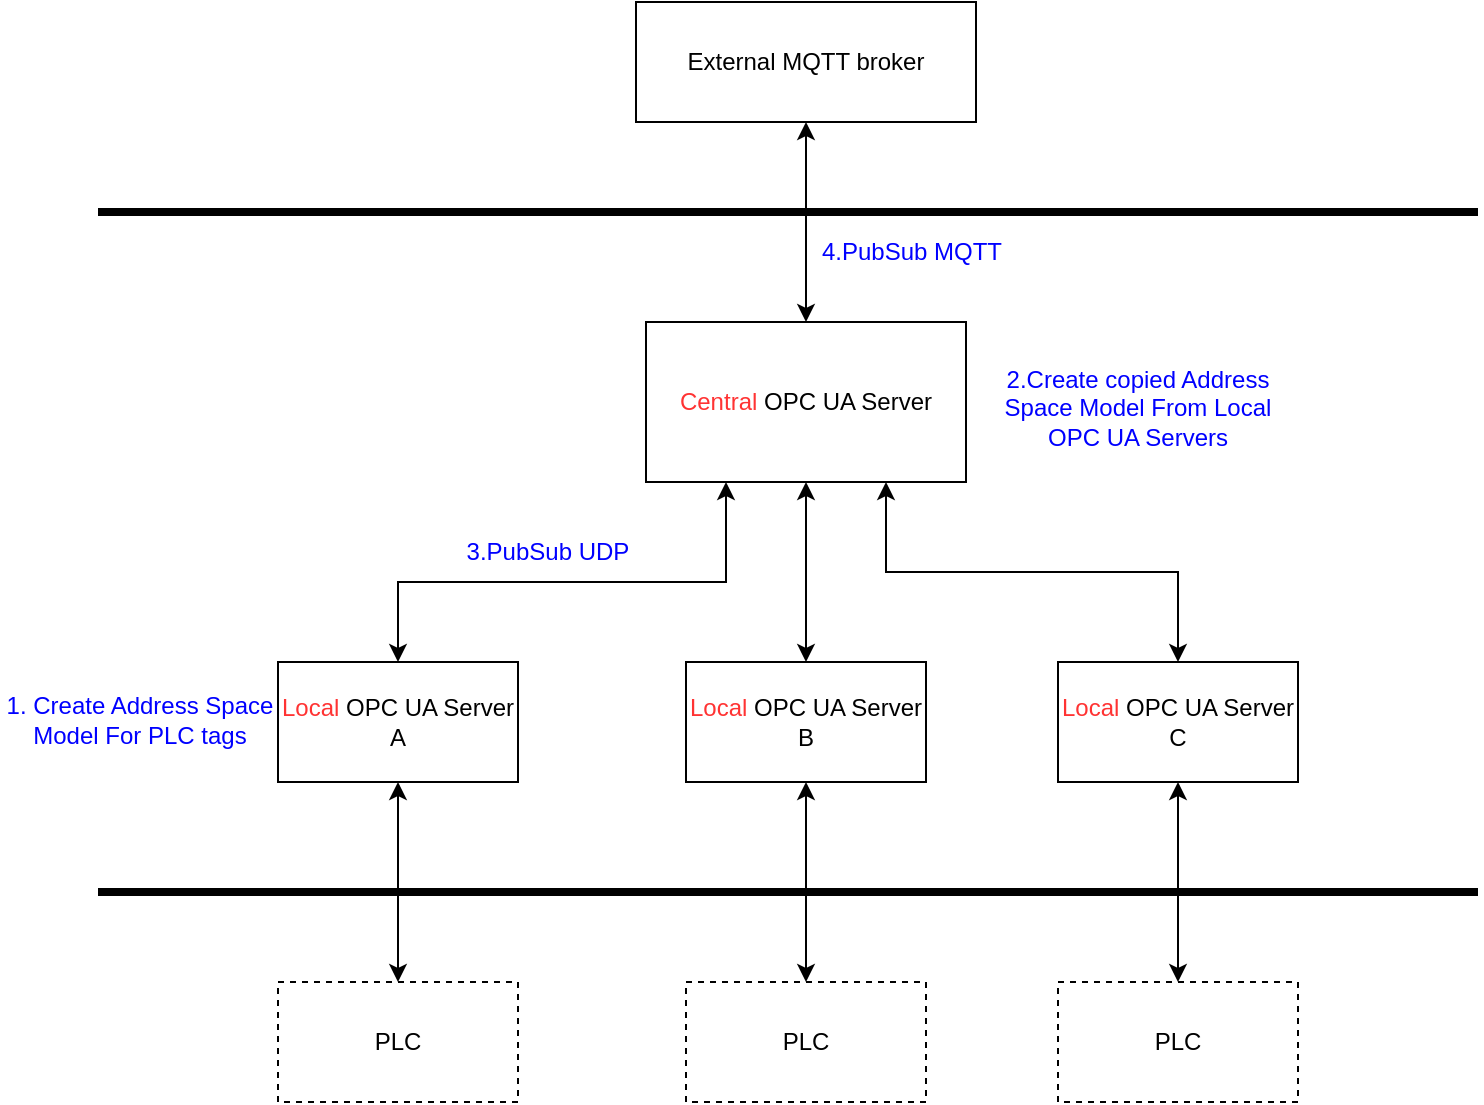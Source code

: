 <mxfile version="20.0.3" type="github">
  <diagram id="Elubn8BKt5XZc2plE-IU" name="Page-1">
    <mxGraphModel dx="1422" dy="762" grid="1" gridSize="10" guides="1" tooltips="1" connect="1" arrows="1" fold="1" page="1" pageScale="1" pageWidth="827" pageHeight="1169" math="0" shadow="0">
      <root>
        <mxCell id="0" />
        <mxCell id="1" parent="0" />
        <mxCell id="4rczetXM9_UzUZh68Bba-24" value="" style="edgeStyle=orthogonalEdgeStyle;rounded=0;orthogonalLoop=1;jettySize=auto;html=1;startArrow=classic;startFill=1;startSize=6;endSize=6;sourcePerimeterSpacing=0;targetPerimeterSpacing=0;" edge="1" parent="1" source="LFSPI4-fzeLg2CQfC9Xw-3" target="4rczetXM9_UzUZh68Bba-22">
          <mxGeometry relative="1" as="geometry" />
        </mxCell>
        <mxCell id="LFSPI4-fzeLg2CQfC9Xw-3" value="&lt;font color=&quot;#ff3333&quot;&gt;Central &lt;/font&gt;OPC UA Server" style="rounded=0;whiteSpace=wrap;html=1;" parent="1" vertex="1">
          <mxGeometry x="334" y="170" width="160" height="80" as="geometry" />
        </mxCell>
        <mxCell id="4rczetXM9_UzUZh68Bba-1" style="edgeStyle=orthogonalEdgeStyle;rounded=0;orthogonalLoop=1;jettySize=auto;html=1;exitX=0.5;exitY=0;exitDx=0;exitDy=0;entryX=0.25;entryY=1;entryDx=0;entryDy=0;startArrow=classic;startFill=1;startSize=6;endSize=6;sourcePerimeterSpacing=0;targetPerimeterSpacing=0;" edge="1" parent="1" source="LFSPI4-fzeLg2CQfC9Xw-4" target="LFSPI4-fzeLg2CQfC9Xw-3">
          <mxGeometry relative="1" as="geometry">
            <Array as="points">
              <mxPoint x="210" y="300" />
              <mxPoint x="374" y="300" />
            </Array>
          </mxGeometry>
        </mxCell>
        <mxCell id="4rczetXM9_UzUZh68Bba-3" value="" style="edgeStyle=orthogonalEdgeStyle;rounded=0;orthogonalLoop=1;jettySize=auto;html=1;startArrow=classic;startFill=1;startSize=6;endSize=6;sourcePerimeterSpacing=0;targetPerimeterSpacing=0;" edge="1" parent="1" source="LFSPI4-fzeLg2CQfC9Xw-4" target="LFSPI4-fzeLg2CQfC9Xw-7">
          <mxGeometry relative="1" as="geometry" />
        </mxCell>
        <mxCell id="LFSPI4-fzeLg2CQfC9Xw-4" value="&lt;font color=&quot;#ff3333&quot;&gt;Local&lt;/font&gt; OPC UA Server A" style="rounded=0;whiteSpace=wrap;html=1;" parent="1" vertex="1">
          <mxGeometry x="150" y="340" width="120" height="60" as="geometry" />
        </mxCell>
        <mxCell id="LFSPI4-fzeLg2CQfC9Xw-7" value="PLC" style="rounded=0;whiteSpace=wrap;html=1;dashed=1;" parent="1" vertex="1">
          <mxGeometry x="150" y="500" width="120" height="60" as="geometry" />
        </mxCell>
        <mxCell id="4rczetXM9_UzUZh68Bba-4" value="&lt;font color=&quot;#0000ff&quot;&gt;3.PubSub UDP&lt;/font&gt;" style="text;html=1;strokeColor=none;fillColor=none;align=center;verticalAlign=middle;whiteSpace=wrap;rounded=0;" vertex="1" parent="1">
          <mxGeometry x="240" y="270" width="90" height="30" as="geometry" />
        </mxCell>
        <mxCell id="4rczetXM9_UzUZh68Bba-5" value="&lt;font color=&quot;#0000ff&quot;&gt;4.PubSub MQTT&lt;/font&gt;" style="text;html=1;strokeColor=none;fillColor=none;align=center;verticalAlign=middle;whiteSpace=wrap;rounded=0;" vertex="1" parent="1">
          <mxGeometry x="414" y="120" width="106" height="30" as="geometry" />
        </mxCell>
        <mxCell id="4rczetXM9_UzUZh68Bba-7" value="" style="line;strokeWidth=4;html=1;perimeter=backbonePerimeter;points=[];outlineConnect=0;" vertex="1" parent="1">
          <mxGeometry x="60" y="110" width="690" height="10" as="geometry" />
        </mxCell>
        <mxCell id="4rczetXM9_UzUZh68Bba-8" value="" style="line;strokeWidth=4;html=1;perimeter=backbonePerimeter;points=[];outlineConnect=0;" vertex="1" parent="1">
          <mxGeometry x="60" y="450" width="690" height="10" as="geometry" />
        </mxCell>
        <mxCell id="4rczetXM9_UzUZh68Bba-11" value="&lt;font color=&quot;#0000ff&quot;&gt;1. Create Address Space Model For PLC tags&lt;/font&gt;" style="text;html=1;strokeColor=none;fillColor=none;align=center;verticalAlign=middle;whiteSpace=wrap;rounded=0;" vertex="1" parent="1">
          <mxGeometry x="11" y="354" width="140" height="30" as="geometry" />
        </mxCell>
        <mxCell id="4rczetXM9_UzUZh68Bba-12" value="&lt;font color=&quot;#0000ff&quot;&gt;2.Create copied Address Space Model From Local OPC UA Servers&lt;/font&gt;" style="text;html=1;strokeColor=none;fillColor=none;align=center;verticalAlign=middle;whiteSpace=wrap;rounded=0;" vertex="1" parent="1">
          <mxGeometry x="510" y="190" width="140" height="45" as="geometry" />
        </mxCell>
        <mxCell id="4rczetXM9_UzUZh68Bba-13" value="" style="edgeStyle=orthogonalEdgeStyle;rounded=0;orthogonalLoop=1;jettySize=auto;html=1;startArrow=classic;startFill=1;startSize=6;endSize=6;sourcePerimeterSpacing=0;targetPerimeterSpacing=0;" edge="1" parent="1" source="4rczetXM9_UzUZh68Bba-14" target="4rczetXM9_UzUZh68Bba-15">
          <mxGeometry relative="1" as="geometry" />
        </mxCell>
        <mxCell id="4rczetXM9_UzUZh68Bba-20" value="" style="edgeStyle=orthogonalEdgeStyle;rounded=0;orthogonalLoop=1;jettySize=auto;html=1;startArrow=classic;startFill=1;startSize=6;endSize=6;sourcePerimeterSpacing=0;targetPerimeterSpacing=0;" edge="1" parent="1" source="4rczetXM9_UzUZh68Bba-14" target="LFSPI4-fzeLg2CQfC9Xw-3">
          <mxGeometry relative="1" as="geometry" />
        </mxCell>
        <mxCell id="4rczetXM9_UzUZh68Bba-14" value="&lt;font color=&quot;#ff3333&quot;&gt;Local &lt;/font&gt;OPC UA Server B" style="rounded=0;whiteSpace=wrap;html=1;" vertex="1" parent="1">
          <mxGeometry x="354" y="340" width="120" height="60" as="geometry" />
        </mxCell>
        <mxCell id="4rczetXM9_UzUZh68Bba-15" value="PLC" style="rounded=0;whiteSpace=wrap;html=1;dashed=1;" vertex="1" parent="1">
          <mxGeometry x="354" y="500" width="120" height="60" as="geometry" />
        </mxCell>
        <mxCell id="4rczetXM9_UzUZh68Bba-17" value="" style="edgeStyle=orthogonalEdgeStyle;rounded=0;orthogonalLoop=1;jettySize=auto;html=1;startArrow=classic;startFill=1;startSize=6;endSize=6;sourcePerimeterSpacing=0;targetPerimeterSpacing=0;" edge="1" parent="1" source="4rczetXM9_UzUZh68Bba-18" target="4rczetXM9_UzUZh68Bba-19">
          <mxGeometry relative="1" as="geometry" />
        </mxCell>
        <mxCell id="4rczetXM9_UzUZh68Bba-21" style="edgeStyle=orthogonalEdgeStyle;rounded=0;orthogonalLoop=1;jettySize=auto;html=1;exitX=0.5;exitY=0;exitDx=0;exitDy=0;entryX=0.75;entryY=1;entryDx=0;entryDy=0;startArrow=classic;startFill=1;startSize=6;endSize=6;sourcePerimeterSpacing=0;targetPerimeterSpacing=0;" edge="1" parent="1" source="4rczetXM9_UzUZh68Bba-18" target="LFSPI4-fzeLg2CQfC9Xw-3">
          <mxGeometry relative="1" as="geometry" />
        </mxCell>
        <mxCell id="4rczetXM9_UzUZh68Bba-18" value="&lt;font color=&quot;#ff3333&quot;&gt;Local &lt;/font&gt;OPC UA Server C" style="rounded=0;whiteSpace=wrap;html=1;" vertex="1" parent="1">
          <mxGeometry x="540" y="340" width="120" height="60" as="geometry" />
        </mxCell>
        <mxCell id="4rczetXM9_UzUZh68Bba-19" value="PLC" style="rounded=0;whiteSpace=wrap;html=1;dashed=1;" vertex="1" parent="1">
          <mxGeometry x="540" y="500" width="120" height="60" as="geometry" />
        </mxCell>
        <mxCell id="4rczetXM9_UzUZh68Bba-22" value="External MQTT broker" style="rounded=0;whiteSpace=wrap;html=1;" vertex="1" parent="1">
          <mxGeometry x="329" y="10" width="170" height="60" as="geometry" />
        </mxCell>
      </root>
    </mxGraphModel>
  </diagram>
</mxfile>
